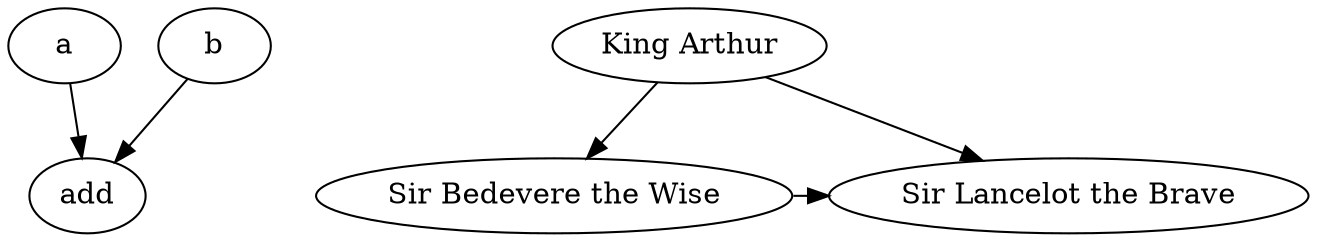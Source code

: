 digraph {
	a [label=a]
	b [label=b]
	add [label=add]
	a [label=a]
	b [label=b]
	add [label=add]
	a -> add
	b -> add
	A [label="King Arthur"]
	B [label="Sir Bedevere the Wise"]
	L [label="Sir Lancelot the Brave"]
	A -> B
	A -> L
	B -> L [constraint=false]
}
